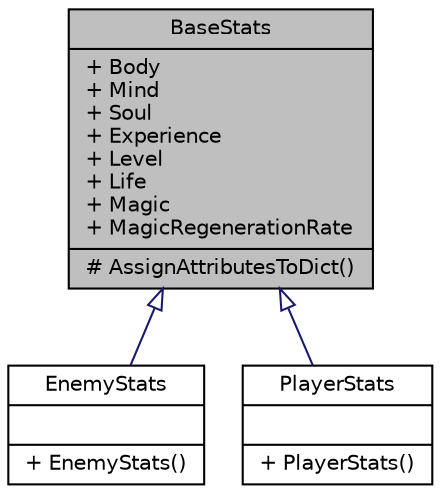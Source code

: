 digraph "BaseStats"
{
 // INTERACTIVE_SVG=YES
  edge [fontname="Helvetica",fontsize="10",labelfontname="Helvetica",labelfontsize="10"];
  node [fontname="Helvetica",fontsize="10",shape=record];
  Node1 [label="{BaseStats\n|+ Body\l+ Mind\l+ Soul\l+ Experience\l+ Level\l+ Life\l+ Magic\l+ MagicRegenerationRate\l|# AssignAttributesToDict()\l}",height=0.2,width=0.4,color="black", fillcolor="grey75", style="filled" fontcolor="black"];
  Node1 -> Node2 [dir="back",color="midnightblue",fontsize="10",style="solid",arrowtail="onormal",fontname="Helvetica"];
  Node2 [label="{EnemyStats\n||+ EnemyStats()\l}",height=0.2,width=0.4,color="black", fillcolor="white", style="filled",URL="$df/d6b/class_action_rpg_kit_1_1_core_1_1_character_1_1_stats_1_1_enemy_stats.xhtml"];
  Node1 -> Node3 [dir="back",color="midnightblue",fontsize="10",style="solid",arrowtail="onormal",fontname="Helvetica"];
  Node3 [label="{PlayerStats\n||+ PlayerStats()\l}",height=0.2,width=0.4,color="black", fillcolor="white", style="filled",URL="$dd/dcb/class_action_rpg_kit_1_1_core_1_1_character_1_1_stats_1_1_player_stats.xhtml"];
}

